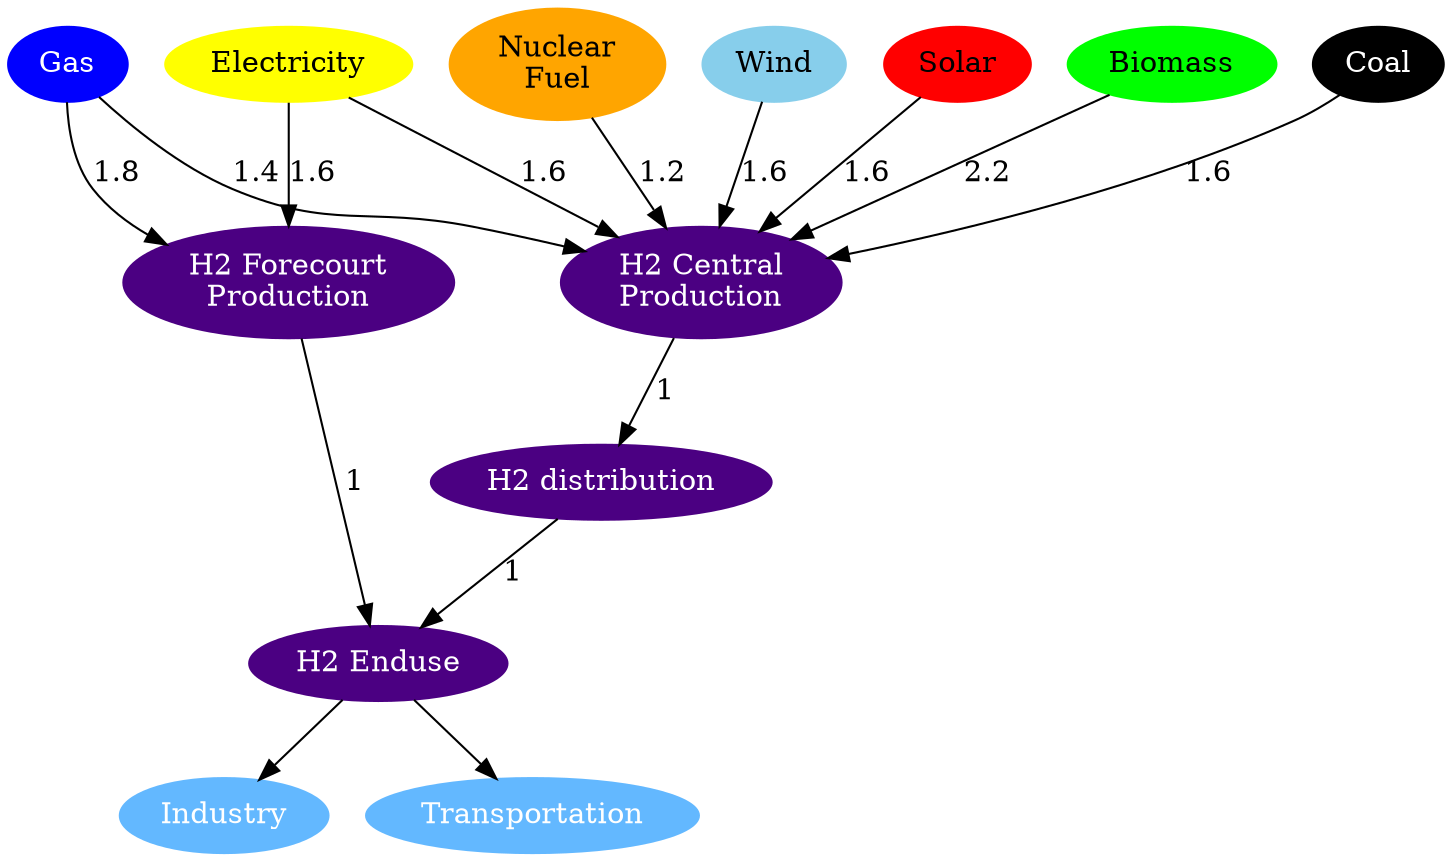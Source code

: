 digraph hydrogen{
	regional_biomass[label = "Biomass", color=green,style=filled];
	regional_coal[label = "Coal", color=black, fontcolor = white, style=filled];
	regional_natural_gas[label = "Gas",color=blue, fontcolor = white, style=filled];
	elect_td_ind[label = "Electricity", color=yellow;style=filled];
	nuclearFuelGenX[label = "Nuclear\nFuel", color=orange,style=filled];
	wind[label = "Wind", color=skyblue,style=filled];
	solar[label = "Solar", color=red,style=filled];

	h2_central_production[label = "H2 Central\nProduction", color=indigo,style=filled;fontcolor=white];
	h2_distribution[label = "H2 distribution", color=indigo,style=filled;fontcolor=white];
	h2_forecourt_production[label = "H2 Forecourt\nProduction", color=indigo,style=filled;fontcolor=white];
	h2_enduse[label = "H2 Enduse", color=indigo,style=filled;fontcolor=white];

	industry[label = "Industry", color=steelblue1;style=filled;fontcolor=white];
	transportation[label = "Transportation", color=steelblue1;style=filled;fontcolor=white];

	regional_biomass->h2_central_production[label = 2.2];
	regional_coal->h2_central_production[label = 1.6];
	regional_natural_gas->h2_central_production[label = 1.4];
	elect_td_ind->h2_central_production[label = 1.6];
	nuclearFuelGenX->h2_central_production[label = 1.2];
	wind->h2_central_production[label = 1.6];
	solar->h2_central_production[label = 1.6];

	regional_natural_gas->h2_forecourt_production[label = 1.8];
	elect_td_ind->h2_forecourt_production[label = 1.6];

	h2_central_production->h2_distribution[label = 1];
	h2_distribution->h2_enduse[label = 1];
	h2_forecourt_production->h2_enduse[label = 1];

	h2_enduse->industry;
	h2_enduse->transportation;
}